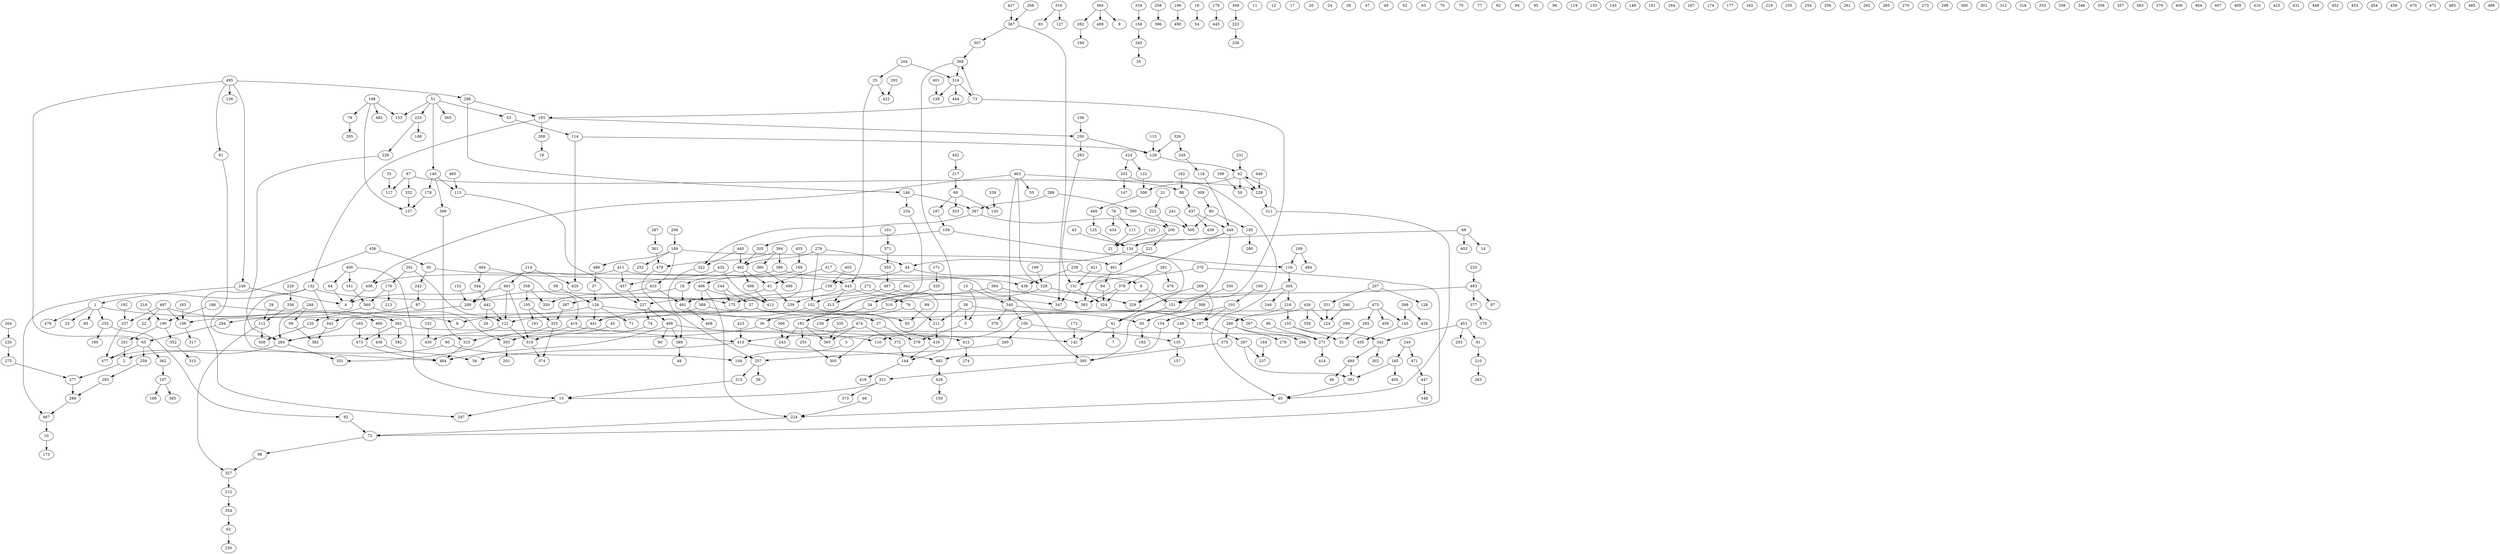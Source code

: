 digraph sample {
306 -> 469;
463 -> 340;
51 -> 225;
463 -> 408;
375 -> 395;
221 -> 461;
253 -> 92;
41 -> 142;
200 -> 221;
332 -> 137;
38 -> 211;
415 -> 56;
51 -> 53;
432 -> 413;
67 -> 229;
234 -> 181;
13 -> 5;
474 -> 372;
204 -> 25;
309 -> 80;
27 -> 279;
321 -> 15;
73 -> 193;
264 -> 220;
386 -> 8;
487 -> 305;
40 -> 224;
316 -> 93;
69 -> 130;
176 -> 360;
190 -> 251;
193 -> 250;
495 -> 136;
257 -> 215;
441 -> 303;
109 -> 494;
42 -> 59;
140 -> 113;
73 -> 368;
126 -> 71;
394 -> 380;
406 -> 64;
249 -> 4;
297 -> 237;
456 -> 30;
131 -> 347;
386 -> 408;
406 -> 15;
135 -> 157;
126 -> 27;
132 -> 175;
314 -> 73;
497 -> 337;
463 -> 88;
98 -> 327;
364 -> 282;
44 -> 328;
68 -> 134;
378 -> 324;
18 -> 209;
495 -> 81;
321 -> 373;
233 -> 493;
451 -> 91;
202 -> 147;
108 -> 250;
155 -> 342;
320 -> 34;
81 -> 284;
84 -> 324;
42 -> 229;
10 -> 173;
497 -> 22;
1 -> 6;
314 -> 138;
370 -> 131;
227 -> 499;
398 -> 145;
209 -> 343;
216 -> 286;
151 -> 41;
370 -> 72;
416 -> 144;
442 -> 121;
307 -> 368;
464 -> 419;
251 -> 2;
44 -> 139;
417 -> 438;
134 -> 116;
34 -> 181;
172 -> 142;
248 -> 99;
473 -> 484;
141 -> 360;
232 -> 430;
69 -> 353;
205 -> 462;
36 -> 284;
112 -> 327;
60 -> 104;
121 -> 319;
69 -> 197;
429 -> 150;
337 -> 477;
65 -> 477;
406 -> 141;
214 -> 420;
397 -> 200;
134 -> 44;
126 -> 441;
139 -> 175;
474 -> 393;
466 -> 369;
344 -> 442;
125 -> 134;
462 -> 498;
281 -> 476;
284 -> 351;
334 -> 158;
455 -> 169;
100 -> 260;
355 -> 487;
222 -> 200;
115 -> 129;
64 -> 4;
210 -> 263;
189 -> 433;
68 -> 403;
427 -> 367;
72 -> 98;
186 -> 190;
417 -> 61;
462 -> 18;
158 -> 345;
377 -> 170;
443 -> 239;
304 -> 216;
283 -> 131;
1 -> 253;
319 -> 374;
249 -> 1;
87 -> 120;
186 -> 381;
198 -> 153;
89 -> 83;
443 -> 313;
220 -> 275;
159 -> 205;
287 -> 361;
412 -> 274;
152 -> 209;
475 -> 284;
225 -> 228;
78 -> 111;
411 -> 209;
367 -> 347;
260 -> 257;
343 -> 382;
288 -> 467;
255 -> 305;
144 -> 418;
311 -> 40;
369 -> 416;
80 -> 195;
479 -> 389;
281 -> 378;
78 -> 434;
53 -> 114;
171 -> 320;
466 -> 224;
8 -> 151;
100 -> 135;
86 -> 271;
499 -> 110;
303 -> 201;
43 -> 134;
286 -> 375;
88 -> 437;
114 -> 129;
304 -> 246;
238 -> 438;
462 -> 61;
101 -> 371;
278 -> 102;
330 -> 151;
29 -> 112;
381 -> 392;
498 -> 413;
73 -> 395;
480 -> 391;
419 -> 351;
369 -> 121;
1 -> 85;
440 -> 322;
497 -> 460;
193 -> 208;
352 -> 315;
499 -> 389;
129 -> 42;
189 -> 461;
340 -> 187;
140 -> 178;
480 -> 46;
212 -> 354;
322 -> 257;
132 -> 467;
394 -> 386;
328 -> 34;
381 -> 473;
197 -> 159;
131 -> 324;
259 -> 293;
244 -> 175;
253 -> 180;
229 -> 311;
290 -> 124;
92 -> 72;
446 -> 229;
272 -> 227;
148 -> 135;
38 -> 50;
206 -> 189;
111 -> 21;
102 -> 441;
296 -> 193;
18 -> 491;
411 -> 457;
285 -> 32;
67 -> 117;
405 -> 139;
442 -> 26;
132 -> 343;
195 -> 280;
282 -> 194;
15 -> 247;
102 -> 83;
411 -> 395;
326 -> 245;
481 -> 4;
451 -> 203;
240 -> 471;
463 -> 328;
242 -> 87;
67 -> 332;
216 -> 155;
426 -> 154;
181 -> 255;
121 -> 430;
187 -> 297;
106 -> 317;
436 -> 56;
61 -> 387;
284 -> 477;
433 -> 350;
5 -> 279;
368 -> 314;
457 -> 227;
208 -> 19;
424 -> 202;
120 -> 308;
286 -> 276;
2 -> 277;
114 -> 420;
394 -> 479;
204 -> 314;
467 -> 10;
118 -> 449;
440 -> 462;
41 -> 7;
112 -> 308;
491 -> 468;
1 -> 478;
378 -> 383;
169 -> 491;
389 -> 48;
218 -> 190;
443 -> 76;
423 -> 415;
99 -> 382;
126 -> 6;
51 -> 365;
323 -> 484;
181 -> 393;
387 -> 325;
207 -> 128;
202 -> 40;
224 -> 72;
80 -> 500;
211 -> 416;
245 -> 118;
447 -> 348;
275 -> 277;
469 -> 125;
449 -> 383;
200 -> 21;
250 -> 283;
399 -> 323;
499 -> 484;
51 -> 140;
341 -> 313;
241 -> 500;
13 -> 340;
123 -> 21;
304 -> 310;
493 -> 377;
358 -> 350;
25 -> 443;
493 -> 151;
58 -> 126;
463 -> 55;
181 -> 243;
240 -> 185;
189 -> 252;
30 -> 443;
42 -> 306;
325 -> 374;
311 -> 42;
310 -> 36;
364 -> 489;
231 -> 42;
371 -> 355;
437 -> 449;
464 -> 344;
145 -> 435;
368 -> 144;
198 -> 137;
31 -> 222;
238 -> 329;
492 -> 429;
272 -> 347;
226 -> 336;
397 -> 322;
60 -> 2;
65 -> 259;
487 -> 102;
185 -> 391;
207 -> 331;
51 -> 153;
140 -> 399;
269 -> 329;
269 -> 187;
481 -> 121;
190 -> 352;
367 -> 307;
258 -> 396;
495 -> 65;
61 -> 239;
257 -> 39;
103 -> 154;
36 -> 412;
360 -> 294;
437 -> 439;
294 -> 65;
316 -> 127;
296 -> 146;
38 -> 5;
196 -> 490;
198 -> 482;
475 -> 145;
432 -> 457;
340 -> 376;
460 -> 436;
132 -> 484;
286 -> 266;
68 -> 14;
215 -> 15;
299 -> 271;
103 -> 187;
248 -> 284;
3 -> 104;
189 -> 486;
193 -> 132;
380 -> 496;
199 -> 328;
277 -> 288;
475 -> 285;
184 -> 237;
291 -> 121;
402 -> 217;
358 -> 105;
408 -> 4;
486 -> 37;
50 -> 183;
293 -> 288;
471 -> 447;
16 -> 54;
179 -> 445;
113 -> 227;
495 -> 296;
395 -> 321;
105 -> 191;
381 -> 271;
214 -> 481;
181 -> 142;
497 -> 106;
433 -> 491;
424 -> 122;
339 -> 130;
146 -> 234;
335 -> 393;
390 -> 500;
165 -> 473;
122 -> 306;
342 -> 302;
289 -> 397;
384 -> 383;
426 -> 359;
384 -> 441;
223 -> 236;
30 -> 242;
461 -> 84;
426 -> 124;
65 -> 362;
398 -> 428;
25 -> 422;
57 -> 267;
361 -> 479;
289 -> 390;
388 -> 50;
107 -> 385;
105 -> 325;
499 -> 90;
362 -> 107;
466 -> 413;
162 -> 88;
419 -> 415;
146 -> 397;
372 -> 144;
109 -> 116;
57 -> 106;
66 -> 224;
228 -> 284;
325 -> 323;
391 -> 40;
178 -> 137;
267 -> 271;
225 -> 188;
364 -> 9;
244 -> 57;
33 -> 117;
340 -> 100;
366 -> 243;
62 -> 230;
45 -> 319;
327 -> 212;
495 -> 249;
37 -> 126;
74 -> 319;
474 -> 415;
336 -> 112;
291 -> 176;
154 -> 492;
268 -> 367;
481 -> 319;
451 -> 342;
76 -> 156;
1 -> 23;
449 -> 134;
342 -> 480;
271 -> 414;
169 -> 466;
76 -> 211;
456 -> 247;
116 -> 304;
349 -> 223;
91 -> 210;
278 -> 462;
185 -> 450;
107 -> 166;
331 -> 124;
217 -> 69;
155 -> 32;
159 -> 41;
198 -> 79;
163 -> 106;
421 -> 131;
314 -> 444;
168 -> 59;
227 -> 74;
176 -> 213;
160 -> 103;
401 -> 138;
297 -> 391;
475 -> 459;
465 -> 113;
192 -> 337;
278 -> 44;
449 -> 110;
493 -> 97;
292 -> 422;
415 -> 492;
79 -> 295;
250 -> 129;
360 -> 303;
345 -> 35;
354 -> 62;
328 -> 329;
326 -> 129;
11;
12;
17;
20;
24;
28;
47;
49;
52;
63;
70;
75;
77;
82;
94;
95;
96;
119;
133;
143;
149;
161;
164;
167;
174;
177;
182;
219;
235;
254;
256;
261;
262;
265;
270;
273;
298;
300;
301;
312;
318;
333;
338;
346;
356;
357;
363;
379;
400;
404;
407;
409;
410;
425;
431;
448;
452;
453;
454;
458;
470;
472;
483;
485;
488;
}